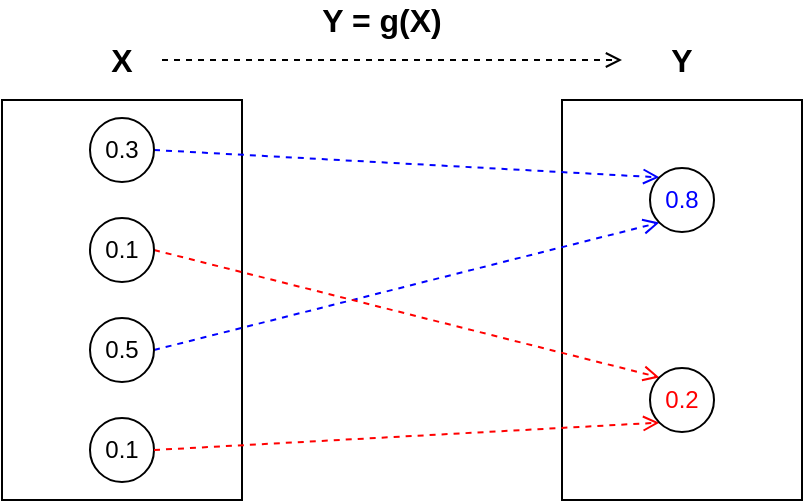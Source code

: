 <mxfile version="12.9.3" type="device" pages="3"><diagram id="08UltkFphnkn4XwSXI8Y" name="single"><mxGraphModel dx="946" dy="725" grid="1" gridSize="10" guides="1" tooltips="1" connect="1" arrows="1" fold="1" page="1" pageScale="1" pageWidth="850" pageHeight="1100" math="0" shadow="0"><root><mxCell id="0"/><mxCell id="1" parent="0"/><mxCell id="7kNSAlVGiZNlQhJN5bWz-10" value="" style="rounded=0;whiteSpace=wrap;html=1;fillColor=none;fontSize=12;" vertex="1" parent="1"><mxGeometry x="505" y="130" width="120" height="200" as="geometry"/></mxCell><mxCell id="7kNSAlVGiZNlQhJN5bWz-5" value="" style="rounded=0;whiteSpace=wrap;html=1;fillColor=none;fontSize=12;" vertex="1" parent="1"><mxGeometry x="225" y="130" width="120" height="200" as="geometry"/></mxCell><mxCell id="7kNSAlVGiZNlQhJN5bWz-13" style="rounded=0;orthogonalLoop=1;jettySize=auto;html=1;exitX=1;exitY=0.5;exitDx=0;exitDy=0;entryX=0;entryY=0;entryDx=0;entryDy=0;endArrow=open;endFill=0;dashed=1;strokeColor=#0000FF;" edge="1" parent="1" source="7kNSAlVGiZNlQhJN5bWz-1" target="7kNSAlVGiZNlQhJN5bWz-6"><mxGeometry relative="1" as="geometry"/></mxCell><mxCell id="7kNSAlVGiZNlQhJN5bWz-1" value="0.3" style="ellipse;whiteSpace=wrap;html=1;aspect=fixed;fillColor=none;fontSize=12;" vertex="1" parent="1"><mxGeometry x="269" y="139" width="32" height="32" as="geometry"/></mxCell><mxCell id="7kNSAlVGiZNlQhJN5bWz-14" style="edgeStyle=none;rounded=0;orthogonalLoop=1;jettySize=auto;html=1;exitX=1;exitY=0.5;exitDx=0;exitDy=0;entryX=0;entryY=1;entryDx=0;entryDy=0;dashed=1;endArrow=open;endFill=0;strokeColor=#0000FF;" edge="1" parent="1" source="7kNSAlVGiZNlQhJN5bWz-4" target="7kNSAlVGiZNlQhJN5bWz-6"><mxGeometry relative="1" as="geometry"/></mxCell><mxCell id="7kNSAlVGiZNlQhJN5bWz-2" value="0.1" style="ellipse;whiteSpace=wrap;html=1;aspect=fixed;fillColor=none;fontSize=12;" vertex="1" parent="1"><mxGeometry x="269" y="289" width="32" height="32" as="geometry"/></mxCell><mxCell id="7kNSAlVGiZNlQhJN5bWz-15" style="edgeStyle=none;rounded=0;orthogonalLoop=1;jettySize=auto;html=1;exitX=1;exitY=0.5;exitDx=0;exitDy=0;entryX=0;entryY=0;entryDx=0;entryDy=0;dashed=1;endArrow=open;endFill=0;strokeColor=#FF0000;" edge="1" parent="1" source="7kNSAlVGiZNlQhJN5bWz-3" target="7kNSAlVGiZNlQhJN5bWz-9"><mxGeometry relative="1" as="geometry"/></mxCell><mxCell id="7kNSAlVGiZNlQhJN5bWz-3" value="0.1" style="ellipse;whiteSpace=wrap;html=1;aspect=fixed;fillColor=none;fontSize=12;" vertex="1" parent="1"><mxGeometry x="269" y="189" width="32" height="32" as="geometry"/></mxCell><mxCell id="7kNSAlVGiZNlQhJN5bWz-16" style="edgeStyle=none;rounded=0;orthogonalLoop=1;jettySize=auto;html=1;exitX=1;exitY=0.5;exitDx=0;exitDy=0;entryX=0;entryY=1;entryDx=0;entryDy=0;dashed=1;endArrow=open;endFill=0;strokeColor=#FF0000;" edge="1" parent="1" source="7kNSAlVGiZNlQhJN5bWz-2" target="7kNSAlVGiZNlQhJN5bWz-9"><mxGeometry relative="1" as="geometry"/></mxCell><mxCell id="7kNSAlVGiZNlQhJN5bWz-4" value="0.5" style="ellipse;whiteSpace=wrap;html=1;aspect=fixed;fillColor=none;fontSize=12;" vertex="1" parent="1"><mxGeometry x="269" y="239" width="32" height="32" as="geometry"/></mxCell><mxCell id="7kNSAlVGiZNlQhJN5bWz-6" value="0.8" style="ellipse;whiteSpace=wrap;html=1;aspect=fixed;fillColor=none;fontSize=12;fontColor=#0000FF;" vertex="1" parent="1"><mxGeometry x="549" y="164" width="32" height="32" as="geometry"/></mxCell><mxCell id="7kNSAlVGiZNlQhJN5bWz-9" value="0.2" style="ellipse;whiteSpace=wrap;html=1;aspect=fixed;fillColor=none;fontSize=12;fontColor=#FF0000;" vertex="1" parent="1"><mxGeometry x="549" y="264" width="32" height="32" as="geometry"/></mxCell><mxCell id="7kNSAlVGiZNlQhJN5bWz-18" value="" style="edgeStyle=none;rounded=0;orthogonalLoop=1;jettySize=auto;html=1;dashed=1;endArrow=open;endFill=0;" edge="1" parent="1" source="7kNSAlVGiZNlQhJN5bWz-11"><mxGeometry relative="1" as="geometry"><mxPoint x="535" y="110" as="targetPoint"/></mxGeometry></mxCell><mxCell id="7kNSAlVGiZNlQhJN5bWz-11" value="X" style="text;html=1;strokeColor=none;fillColor=none;align=center;verticalAlign=middle;whiteSpace=wrap;rounded=0;fontSize=16;fontStyle=1" vertex="1" parent="1"><mxGeometry x="265" y="100" width="40" height="20" as="geometry"/></mxCell><mxCell id="7kNSAlVGiZNlQhJN5bWz-12" value="Y" style="text;html=1;strokeColor=none;fillColor=none;align=center;verticalAlign=middle;whiteSpace=wrap;rounded=0;fontSize=16;fontStyle=1" vertex="1" parent="1"><mxGeometry x="545" y="100" width="40" height="20" as="geometry"/></mxCell><mxCell id="7kNSAlVGiZNlQhJN5bWz-19" value="Y = g(X)" style="text;html=1;strokeColor=none;fillColor=none;align=center;verticalAlign=middle;whiteSpace=wrap;rounded=0;fontSize=16;fontStyle=1" vertex="1" parent="1"><mxGeometry x="365" y="80" width="100" height="20" as="geometry"/></mxCell></root></mxGraphModel></diagram><diagram id="CykMk_enm3uIDqbzySFa" name="multiple"><mxGraphModel dx="946" dy="725" grid="1" gridSize="10" guides="1" tooltips="1" connect="1" arrows="1" fold="1" page="1" pageScale="1" pageWidth="850" pageHeight="1100" math="0" shadow="0"><root><mxCell id="AeyVYJrYWqjg64AAOMPJ-0"/><mxCell id="AeyVYJrYWqjg64AAOMPJ-1" parent="AeyVYJrYWqjg64AAOMPJ-0"/><mxCell id="sGmi08UebFpQCosf0VQn-0" value="" style="whiteSpace=wrap;html=1;aspect=fixed;fontColor=#FF0000;fillColor=#D5E8D4;" vertex="1" parent="AeyVYJrYWqjg64AAOMPJ-1"><mxGeometry x="244" y="98" width="48" height="48" as="geometry"/></mxCell><mxCell id="sGmi08UebFpQCosf0VQn-1" value="" style="whiteSpace=wrap;html=1;aspect=fixed;fillColor=#dae8fc;strokeColor=#6c8ebf;" vertex="1" parent="AeyVYJrYWqjg64AAOMPJ-1"><mxGeometry x="292" y="98" width="48" height="48" as="geometry"/></mxCell><mxCell id="sGmi08UebFpQCosf0VQn-2" value="" style="whiteSpace=wrap;html=1;aspect=fixed;fillColor=#dae8fc;strokeColor=#6c8ebf;" vertex="1" parent="AeyVYJrYWqjg64AAOMPJ-1"><mxGeometry x="340" y="98" width="48" height="48" as="geometry"/></mxCell><mxCell id="sGmi08UebFpQCosf0VQn-3" value="Z1" style="whiteSpace=wrap;html=1;aspect=fixed;fillColor=#dae8fc;strokeColor=#6c8ebf;" vertex="1" parent="AeyVYJrYWqjg64AAOMPJ-1"><mxGeometry x="388" y="98" width="48" height="48" as="geometry"/></mxCell><mxCell id="sGmi08UebFpQCosf0VQn-4" value="" style="whiteSpace=wrap;html=1;aspect=fixed;fillColor=#dae8fc;strokeColor=#6c8ebf;" vertex="1" parent="AeyVYJrYWqjg64AAOMPJ-1"><mxGeometry x="436" y="98" width="48" height="48" as="geometry"/></mxCell><mxCell id="sGmi08UebFpQCosf0VQn-5" value="" style="whiteSpace=wrap;html=1;aspect=fixed;fillColor=#dae8fc;strokeColor=#6c8ebf;" vertex="1" parent="AeyVYJrYWqjg64AAOMPJ-1"><mxGeometry x="484" y="98" width="48" height="48" as="geometry"/></mxCell><mxCell id="sGmi08UebFpQCosf0VQn-6" value="(x, y)" style="whiteSpace=wrap;html=1;aspect=fixed;fillColor=#fff2cc;strokeColor=#d6b656;" vertex="1" parent="AeyVYJrYWqjg64AAOMPJ-1"><mxGeometry x="244" y="146" width="48" height="48" as="geometry"/></mxCell><mxCell id="sGmi08UebFpQCosf0VQn-7" value="" style="whiteSpace=wrap;html=1;aspect=fixed;fontColor=#FF0000;fillColor=#D5E8D4;" vertex="1" parent="AeyVYJrYWqjg64AAOMPJ-1"><mxGeometry x="292" y="146" width="48" height="48" as="geometry"/></mxCell><mxCell id="sGmi08UebFpQCosf0VQn-8" value="" style="whiteSpace=wrap;html=1;aspect=fixed;fillColor=#dae8fc;strokeColor=#6c8ebf;" vertex="1" parent="AeyVYJrYWqjg64AAOMPJ-1"><mxGeometry x="340" y="146" width="48" height="48" as="geometry"/></mxCell><mxCell id="sGmi08UebFpQCosf0VQn-9" value="" style="whiteSpace=wrap;html=1;aspect=fixed;fillColor=#dae8fc;strokeColor=#6c8ebf;" vertex="1" parent="AeyVYJrYWqjg64AAOMPJ-1"><mxGeometry x="388" y="146" width="48" height="48" as="geometry"/></mxCell><mxCell id="sGmi08UebFpQCosf0VQn-10" value="" style="whiteSpace=wrap;html=1;aspect=fixed;fillColor=#dae8fc;strokeColor=#6c8ebf;" vertex="1" parent="AeyVYJrYWqjg64AAOMPJ-1"><mxGeometry x="436" y="146" width="48" height="48" as="geometry"/></mxCell><mxCell id="sGmi08UebFpQCosf0VQn-11" value="" style="whiteSpace=wrap;html=1;aspect=fixed;fontColor=#FF0000;fillColor=#D5E8D4;" vertex="1" parent="AeyVYJrYWqjg64AAOMPJ-1"><mxGeometry x="484" y="146" width="48" height="48" as="geometry"/></mxCell><mxCell id="sGmi08UebFpQCosf0VQn-12" value="" style="whiteSpace=wrap;html=1;aspect=fixed;fillColor=#fff2cc;strokeColor=#d6b656;" vertex="1" parent="AeyVYJrYWqjg64AAOMPJ-1"><mxGeometry x="244" y="194" width="48" height="48" as="geometry"/></mxCell><mxCell id="sGmi08UebFpQCosf0VQn-13" value="" style="whiteSpace=wrap;html=1;aspect=fixed;fillColor=#fff2cc;strokeColor=#d6b656;" vertex="1" parent="AeyVYJrYWqjg64AAOMPJ-1"><mxGeometry x="292" y="194" width="48" height="48" as="geometry"/></mxCell><mxCell id="sGmi08UebFpQCosf0VQn-14" value="Z2" style="whiteSpace=wrap;html=1;aspect=fixed;fontColor=#000000;fillColor=#D5E8D4;" vertex="1" parent="AeyVYJrYWqjg64AAOMPJ-1"><mxGeometry x="340" y="194" width="48" height="48" as="geometry"/></mxCell><mxCell id="sGmi08UebFpQCosf0VQn-15" value="" style="whiteSpace=wrap;html=1;aspect=fixed;fillColor=#dae8fc;strokeColor=#6c8ebf;" vertex="1" parent="AeyVYJrYWqjg64AAOMPJ-1"><mxGeometry x="388" y="194" width="48" height="48" as="geometry"/></mxCell><mxCell id="sGmi08UebFpQCosf0VQn-16" value="" style="whiteSpace=wrap;html=1;aspect=fixed;fontColor=#FF0000;fillColor=#D5E8D4;" vertex="1" parent="AeyVYJrYWqjg64AAOMPJ-1"><mxGeometry x="436" y="194" width="48" height="48" as="geometry"/></mxCell><mxCell id="sGmi08UebFpQCosf0VQn-17" value="" style="whiteSpace=wrap;html=1;aspect=fixed;fillColor=#f8cecc;strokeColor=#b85450;" vertex="1" parent="AeyVYJrYWqjg64AAOMPJ-1"><mxGeometry x="484" y="194" width="48" height="48" as="geometry"/></mxCell><mxCell id="sGmi08UebFpQCosf0VQn-18" value="" style="whiteSpace=wrap;html=1;aspect=fixed;fillColor=#fff2cc;strokeColor=#d6b656;" vertex="1" parent="AeyVYJrYWqjg64AAOMPJ-1"><mxGeometry x="244" y="242" width="48" height="48" as="geometry"/></mxCell><mxCell id="sGmi08UebFpQCosf0VQn-19" value="" style="whiteSpace=wrap;html=1;aspect=fixed;fillColor=#fff2cc;strokeColor=#d6b656;" vertex="1" parent="AeyVYJrYWqjg64AAOMPJ-1"><mxGeometry x="292" y="242" width="48" height="48" as="geometry"/></mxCell><mxCell id="sGmi08UebFpQCosf0VQn-20" value="Z3" style="whiteSpace=wrap;html=1;aspect=fixed;fillColor=#fff2cc;strokeColor=#d6b656;" vertex="1" parent="AeyVYJrYWqjg64AAOMPJ-1"><mxGeometry x="340" y="242" width="48" height="48" as="geometry"/></mxCell><mxCell id="sGmi08UebFpQCosf0VQn-21" value="" style="whiteSpace=wrap;html=1;aspect=fixed;fontColor=#FF0000;fillColor=#D5E8D4;" vertex="1" parent="AeyVYJrYWqjg64AAOMPJ-1"><mxGeometry x="388" y="242" width="48" height="48" as="geometry"/></mxCell><mxCell id="sGmi08UebFpQCosf0VQn-22" value="Z4" style="whiteSpace=wrap;html=1;aspect=fixed;fillColor=#f8cecc;strokeColor=#b85450;" vertex="1" parent="AeyVYJrYWqjg64AAOMPJ-1"><mxGeometry x="436" y="242" width="48" height="48" as="geometry"/></mxCell><mxCell id="sGmi08UebFpQCosf0VQn-23" value="" style="whiteSpace=wrap;html=1;aspect=fixed;fillColor=#f8cecc;strokeColor=#b85450;" vertex="1" parent="AeyVYJrYWqjg64AAOMPJ-1"><mxGeometry x="484" y="242" width="48" height="48" as="geometry"/></mxCell><mxCell id="sGmi08UebFpQCosf0VQn-24" value="" style="endArrow=classic;html=1;dashed=1;strokeColor=#000000;fontColor=#FF0000;" edge="1" parent="AeyVYJrYWqjg64AAOMPJ-1"><mxGeometry width="50" height="50" relative="1" as="geometry"><mxPoint x="184" y="256" as="sourcePoint"/><mxPoint x="184" y="146" as="targetPoint"/></mxGeometry></mxCell><mxCell id="sGmi08UebFpQCosf0VQn-25" value="" style="endArrow=classic;html=1;dashed=1;strokeColor=#000000;fontColor=#FF0000;" edge="1" parent="AeyVYJrYWqjg64AAOMPJ-1"><mxGeometry width="50" height="50" relative="1" as="geometry"><mxPoint x="343" y="318" as="sourcePoint"/><mxPoint x="423" y="318" as="targetPoint"/></mxGeometry></mxCell><mxCell id="hfXIDgLrQiUvb7fgMHqI-0" value="Y" style="text;html=1;strokeColor=none;fillColor=none;align=center;verticalAlign=middle;whiteSpace=wrap;rounded=0;fontSize=16;fontStyle=1" vertex="1" parent="AeyVYJrYWqjg64AAOMPJ-1"><mxGeometry x="153" y="188" width="40" height="20" as="geometry"/></mxCell><mxCell id="hfXIDgLrQiUvb7fgMHqI-1" value="X" style="text;html=1;strokeColor=none;fillColor=none;align=center;verticalAlign=middle;whiteSpace=wrap;rounded=0;fontSize=16;fontStyle=1" vertex="1" parent="AeyVYJrYWqjg64AAOMPJ-1"><mxGeometry x="364" y="318" width="40" height="20" as="geometry"/></mxCell><mxCell id="hfXIDgLrQiUvb7fgMHqI-4" style="edgeStyle=none;rounded=0;orthogonalLoop=1;jettySize=auto;html=1;exitX=0.5;exitY=1;exitDx=0;exitDy=0;dashed=1;endArrow=open;endFill=0;strokeColor=#000000;fontColor=#FF0000;" edge="1" parent="AeyVYJrYWqjg64AAOMPJ-1" source="hfXIDgLrQiUvb7fgMHqI-3"><mxGeometry relative="1" as="geometry"><mxPoint x="268" y="378" as="targetPoint"/></mxGeometry></mxCell><mxCell id="hfXIDgLrQiUvb7fgMHqI-5" value="p({X = x})" style="text;html=1;strokeColor=none;fillColor=none;align=center;verticalAlign=middle;whiteSpace=wrap;rounded=0;fontSize=16;fontStyle=1" vertex="1" parent="AeyVYJrYWqjg64AAOMPJ-1"><mxGeometry x="220.5" y="388" width="95" height="20" as="geometry"/></mxCell><mxCell id="hfXIDgLrQiUvb7fgMHqI-7" style="edgeStyle=none;rounded=0;orthogonalLoop=1;jettySize=auto;html=1;exitX=1;exitY=0.5;exitDx=0;exitDy=0;dashed=1;endArrow=open;endFill=0;strokeColor=#000000;fontColor=#FF0000;" edge="1" parent="AeyVYJrYWqjg64AAOMPJ-1" source="hfXIDgLrQiUvb7fgMHqI-6"><mxGeometry relative="1" as="geometry"><mxPoint x="603" y="170" as="targetPoint"/></mxGeometry></mxCell><mxCell id="hfXIDgLrQiUvb7fgMHqI-8" value="p({Y = y})" style="text;html=1;strokeColor=none;fillColor=none;align=center;verticalAlign=middle;whiteSpace=wrap;rounded=0;fontSize=16;fontStyle=1" vertex="1" parent="AeyVYJrYWqjg64AAOMPJ-1"><mxGeometry x="603" y="160" width="95" height="20" as="geometry"/></mxCell><mxCell id="hfXIDgLrQiUvb7fgMHqI-3" value="" style="rounded=0;whiteSpace=wrap;html=1;fillColor=none;fontColor=#FF0000;dashed=1;strokeColor=#0000FF;" vertex="1" parent="AeyVYJrYWqjg64AAOMPJ-1"><mxGeometry x="235.5" y="80" width="65" height="236" as="geometry"/></mxCell><mxCell id="hfXIDgLrQiUvb7fgMHqI-6" value="" style="rounded=0;whiteSpace=wrap;html=1;fillColor=none;fontColor=#FF0000;dashed=1;strokeColor=#FF0000;" vertex="1" parent="AeyVYJrYWqjg64AAOMPJ-1"><mxGeometry x="214" y="141" width="340" height="58" as="geometry"/></mxCell></root></mxGraphModel></diagram><diagram id="89xktJSAg_Pf42W4e4Hc" name="condition"><mxGraphModel dx="946" dy="725" grid="1" gridSize="10" guides="1" tooltips="1" connect="1" arrows="1" fold="1" page="1" pageScale="1" pageWidth="850" pageHeight="1100" math="0" shadow="0"><root><mxCell id="QPSd_2KLOLw9Rwdc933H-0"/><mxCell id="QPSd_2KLOLw9Rwdc933H-1" parent="QPSd_2KLOLw9Rwdc933H-0"/><mxCell id="ihIeMCEiIUf8Siunop14-2" value="" style="whiteSpace=wrap;html=1;aspect=fixed;strokeColor=#000000;fillColor=none;fontColor=#000000;" vertex="1" parent="QPSd_2KLOLw9Rwdc933H-1"><mxGeometry x="420" y="170" width="120" height="120" as="geometry"/></mxCell><mxCell id="ihIeMCEiIUf8Siunop14-3" value="" style="whiteSpace=wrap;html=1;aspect=fixed;strokeColor=#000000;fillColor=none;fontColor=#000000;" vertex="1" parent="QPSd_2KLOLw9Rwdc933H-1"><mxGeometry x="300" y="170" width="120" height="120" as="geometry"/></mxCell><mxCell id="ihIeMCEiIUf8Siunop14-4" value="" style="whiteSpace=wrap;html=1;aspect=fixed;strokeColor=#000000;fillColor=none;fontColor=#000000;" vertex="1" parent="QPSd_2KLOLw9Rwdc933H-1"><mxGeometry x="420" y="290" width="120" height="120" as="geometry"/></mxCell><mxCell id="ihIeMCEiIUf8Siunop14-5" value="" style="whiteSpace=wrap;html=1;aspect=fixed;strokeColor=#000000;fillColor=none;fontColor=#000000;" vertex="1" parent="QPSd_2KLOLw9Rwdc933H-1"><mxGeometry x="300" y="290" width="120" height="120" as="geometry"/></mxCell><mxCell id="ihIeMCEiIUf8Siunop14-6" value="" style="ellipse;whiteSpace=wrap;html=1;aspect=fixed;strokeColor=#d6b656;fillColor=#fff2cc;opacity=75;" vertex="1" parent="QPSd_2KLOLw9Rwdc933H-1"><mxGeometry x="320" y="200" width="160" height="160" as="geometry"/></mxCell><mxCell id="1gY7f-HzDuxGv4Y55Pht-4" value="" style="edgeStyle=none;rounded=0;orthogonalLoop=1;jettySize=auto;html=1;endArrow=open;endFill=0;strokeColor=#000000;fontColor=#000000;" edge="1" parent="QPSd_2KLOLw9Rwdc933H-1" source="1gY7f-HzDuxGv4Y55Pht-0"><mxGeometry relative="1" as="geometry"><mxPoint x="290" y="230" as="targetPoint"/></mxGeometry></mxCell><mxCell id="1gY7f-HzDuxGv4Y55Pht-0" value="X = x1" style="text;html=1;strokeColor=none;fillColor=none;align=center;verticalAlign=middle;whiteSpace=wrap;rounded=0;fontSize=16;fontStyle=1" vertex="1" parent="QPSd_2KLOLw9Rwdc933H-1"><mxGeometry x="160" y="220" width="70" height="20" as="geometry"/></mxCell><mxCell id="1gY7f-HzDuxGv4Y55Pht-5" value="" style="edgeStyle=none;rounded=0;orthogonalLoop=1;jettySize=auto;html=1;endArrow=open;endFill=0;strokeColor=#000000;fontColor=#000000;" edge="1" parent="QPSd_2KLOLw9Rwdc933H-1" source="1gY7f-HzDuxGv4Y55Pht-1"><mxGeometry relative="1" as="geometry"><mxPoint x="290" y="350" as="targetPoint"/></mxGeometry></mxCell><mxCell id="1gY7f-HzDuxGv4Y55Pht-1" value="X = x2" style="text;html=1;strokeColor=none;fillColor=none;align=center;verticalAlign=middle;whiteSpace=wrap;rounded=0;fontSize=16;fontStyle=1" vertex="1" parent="QPSd_2KLOLw9Rwdc933H-1"><mxGeometry x="160" y="340" width="70" height="20" as="geometry"/></mxCell><mxCell id="1gY7f-HzDuxGv4Y55Pht-6" value="" style="edgeStyle=none;rounded=0;orthogonalLoop=1;jettySize=auto;html=1;endArrow=open;endFill=0;strokeColor=#000000;fontColor=#000000;" edge="1" parent="QPSd_2KLOLw9Rwdc933H-1" source="1gY7f-HzDuxGv4Y55Pht-2"><mxGeometry relative="1" as="geometry"><mxPoint x="550" y="230" as="targetPoint"/></mxGeometry></mxCell><mxCell id="1gY7f-HzDuxGv4Y55Pht-2" value="X = x3" style="text;html=1;strokeColor=none;fillColor=none;align=center;verticalAlign=middle;whiteSpace=wrap;rounded=0;fontSize=16;fontStyle=1" vertex="1" parent="QPSd_2KLOLw9Rwdc933H-1"><mxGeometry x="620" y="220" width="70" height="20" as="geometry"/></mxCell><mxCell id="1gY7f-HzDuxGv4Y55Pht-7" value="" style="edgeStyle=none;rounded=0;orthogonalLoop=1;jettySize=auto;html=1;endArrow=open;endFill=0;strokeColor=#000000;fontColor=#000000;" edge="1" parent="QPSd_2KLOLw9Rwdc933H-1" source="1gY7f-HzDuxGv4Y55Pht-3"><mxGeometry relative="1" as="geometry"><mxPoint x="550" y="350" as="targetPoint"/></mxGeometry></mxCell><mxCell id="1gY7f-HzDuxGv4Y55Pht-3" value="X = x4" style="text;html=1;strokeColor=none;fillColor=none;align=center;verticalAlign=middle;whiteSpace=wrap;rounded=0;fontSize=16;fontStyle=1" vertex="1" parent="QPSd_2KLOLw9Rwdc933H-1"><mxGeometry x="620" y="340" width="70" height="20" as="geometry"/></mxCell><mxCell id="1gY7f-HzDuxGv4Y55Pht-9" value="" style="edgeStyle=none;rounded=0;orthogonalLoop=1;jettySize=auto;html=1;endArrow=open;endFill=0;strokeColor=#000000;fontColor=#000000;entryX=0.5;entryY=0;entryDx=0;entryDy=0;" edge="1" parent="QPSd_2KLOLw9Rwdc933H-1" source="1gY7f-HzDuxGv4Y55Pht-8" target="ihIeMCEiIUf8Siunop14-6"><mxGeometry relative="1" as="geometry"/></mxCell><mxCell id="1gY7f-HzDuxGv4Y55Pht-8" value="A" style="text;html=1;strokeColor=none;fillColor=none;align=center;verticalAlign=middle;whiteSpace=wrap;rounded=0;fontSize=16;fontStyle=1" vertex="1" parent="QPSd_2KLOLw9Rwdc933H-1"><mxGeometry x="365" y="80" width="70" height="20" as="geometry"/></mxCell></root></mxGraphModel></diagram></mxfile>